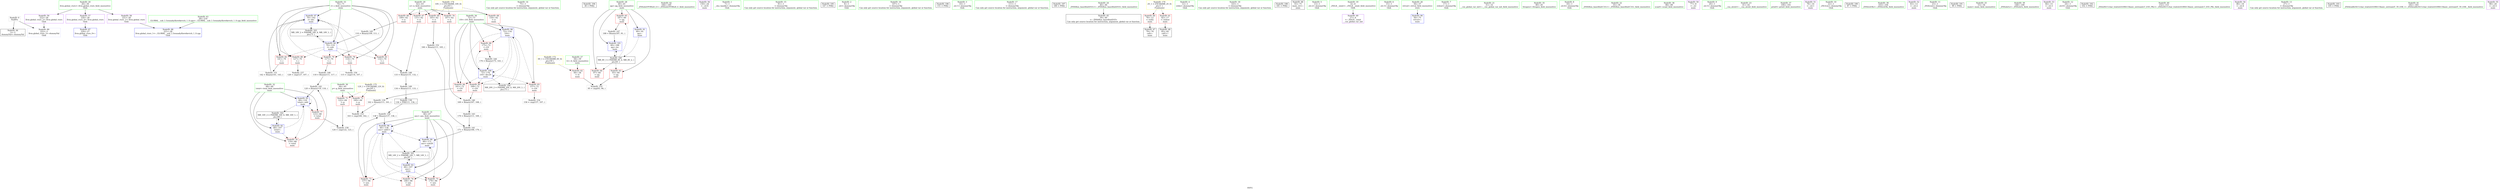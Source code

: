 digraph "SVFG" {
	label="SVFG";

	Node0x56069697b080 [shape=record,color=grey,label="{NodeID: 0\nNullPtr}"];
	Node0x56069697b080 -> Node0x5606969918c0[style=solid];
	Node0x56069697b080 -> Node0x560696994ec0[style=solid];
	Node0x560696991d30 [shape=record,color=blue,label="{NodeID: 97\n70\<--142\ni\<--dec\nmain\n}"];
	Node0x560696991d30 -> Node0x560696994570[style=dashed];
	Node0x560696991d30 -> Node0x560696994640[style=dashed];
	Node0x560696991d30 -> Node0x560696994710[style=dashed];
	Node0x560696991d30 -> Node0x5606969947e0[style=dashed];
	Node0x560696991d30 -> Node0x5606969948b0[style=dashed];
	Node0x560696991d30 -> Node0x560696991d30[style=dashed];
	Node0x560696991d30 -> Node0x56069699ffd0[style=dashed];
	Node0x56069698fea0 [shape=record,color=green,label="{NodeID: 14\n75\<--1\n\<--dummyObj\nCan only get source location for instruction, argument, global var or function.}"];
	Node0x5606969956d0 [shape=record,color=black,label="{NodeID: 194\n38 = PHI()\n}"];
	Node0x560696990a10 [shape=record,color=green,label="{NodeID: 28\n60\<--61\nqq\<--qq_field_insensitive\nmain\n}"];
	Node0x560696990a10 -> Node0x560696993940[style=solid];
	Node0x560696990a10 -> Node0x560696993a10[style=solid];
	Node0x560696990a10 -> Node0x560696993ae0[style=solid];
	Node0x560696990a10 -> Node0x560696995090[style=solid];
	Node0x560696990a10 -> Node0x560696992070[style=solid];
	Node0x5606969916c0 [shape=record,color=green,label="{NodeID: 42\n184\<--185\n_ZNSolsEPFRSoS_E\<--_ZNSolsEPFRSoS_E_field_insensitive\n}"];
	Node0x5606969929d0 [shape=record,color=grey,label="{NodeID: 139\n162 = Binary(111, 161, )\n}"];
	Node0x5606969929d0 -> Node0x560696999e70[style=solid];
	Node0x560696993300 [shape=record,color=purple,label="{NodeID: 56\n150\<--24\n\<--.str.6\nmain\n}"];
	Node0x560696999e70 [shape=record,color=grey,label="{NodeID: 153\n163 = cmp(160, 162, )\n}"];
	Node0x560696993ef0 [shape=record,color=red,label="{NodeID: 70\n167\<--62\n\<--n\nmain\n}"];
	Node0x560696993ef0 -> Node0x560696992b50[style=solid];
	Node0x560696994a50 [shape=record,color=red,label="{NodeID: 84\n161\<--72\n\<--i16\nmain\n}"];
	Node0x560696994a50 -> Node0x5606969929d0[style=solid];
	Node0x56069697b890 [shape=record,color=green,label="{NodeID: 1\n7\<--1\n__dso_handle\<--dummyObj\nGlob }"];
	Node0x560696991e00 [shape=record,color=blue,label="{NodeID: 98\n72\<--154\ni16\<--\nmain\n}"];
	Node0x560696991e00 -> Node0x560696994980[style=dashed];
	Node0x560696991e00 -> Node0x560696994a50[style=dashed];
	Node0x560696991e00 -> Node0x560696994b20[style=dashed];
	Node0x560696991e00 -> Node0x560696994bf0[style=dashed];
	Node0x560696991e00 -> Node0x560696991fa0[style=dashed];
	Node0x560696991e00 -> Node0x5606969a04d0[style=dashed];
	Node0x56069698ff30 [shape=record,color=green,label="{NodeID: 15\n91\<--1\n\<--dummyObj\nCan only get source location for instruction, argument, global var or function.}"];
	Node0x5606969957a0 [shape=record,color=black,label="{NodeID: 195\n147 = PHI()\n}"];
	Node0x560696990ae0 [shape=record,color=green,label="{NodeID: 29\n62\<--63\nn\<--n_field_insensitive\nmain\n}"];
	Node0x560696990ae0 -> Node0x560696993bb0[style=solid];
	Node0x560696990ae0 -> Node0x560696993c80[style=solid];
	Node0x560696990ae0 -> Node0x560696993d50[style=solid];
	Node0x560696990ae0 -> Node0x560696993e20[style=solid];
	Node0x560696990ae0 -> Node0x560696993ef0[style=solid];
	Node0x5606969917c0 [shape=record,color=green,label="{NodeID: 43\n28\<--216\n_GLOBAL__sub_I_Gennady.Korotkevich_1_0.cpp\<--_GLOBAL__sub_I_Gennady.Korotkevich_1_0.cpp_field_insensitive\n}"];
	Node0x5606969917c0 -> Node0x560696994dc0[style=solid];
	Node0x560696992b50 [shape=record,color=grey,label="{NodeID: 140\n169 = Binary(167, 168, )\n}"];
	Node0x560696992b50 -> Node0x560696998f70[style=solid];
	Node0x5606969933d0 [shape=record,color=purple,label="{NodeID: 57\n220\<--26\nllvm.global_ctors_0\<--llvm.global_ctors\nGlob }"];
	Node0x5606969933d0 -> Node0x560696994cc0[style=solid];
	Node0x560696999ff0 [shape=record,color=grey,label="{NodeID: 154\n158 = cmp(157, 107, )\n}"];
	Node0x560696993fc0 [shape=record,color=red,label="{NodeID: 71\n122\<--64\n\<--p\nmain\n}"];
	Node0x560696993fc0 -> Node0x56069699a5f0[style=solid];
	Node0x560696994b20 [shape=record,color=red,label="{NodeID: 85\n168\<--72\n\<--i16\nmain\n}"];
	Node0x560696994b20 -> Node0x560696992b50[style=solid];
	Node0x56069697a190 [shape=record,color=green,label="{NodeID: 2\n8\<--1\n.str\<--dummyObj\nGlob }"];
	Node0x560696991ed0 [shape=record,color=blue,label="{NodeID: 99\n66\<--171\nans\<--sub26\nmain\n}"];
	Node0x560696991ed0 -> Node0x560696994300[style=dashed];
	Node0x560696991ed0 -> Node0x56069699f5d0[style=dashed];
	Node0x56069698ffc0 [shape=record,color=green,label="{NodeID: 16\n107\<--1\n\<--dummyObj\nCan only get source location for instruction, argument, global var or function.}"];
	Node0x560696995900 [shape=record,color=black,label="{NodeID: 196\n151 = PHI()\n}"];
	Node0x560696990bb0 [shape=record,color=green,label="{NodeID: 30\n64\<--65\np\<--p_field_insensitive\nmain\n}"];
	Node0x560696990bb0 -> Node0x560696993fc0[style=solid];
	Node0x560696990bb0 -> Node0x560696994090[style=solid];
	Node0x5606969918c0 [shape=record,color=black,label="{NodeID: 44\n2\<--3\ndummyVal\<--dummyVal\n}"];
	Node0x560696998c70 [shape=record,color=grey,label="{NodeID: 141\n171 = Binary(166, 170, )\n}"];
	Node0x560696998c70 -> Node0x560696991ed0[style=solid];
	Node0x5606969934d0 [shape=record,color=purple,label="{NodeID: 58\n221\<--26\nllvm.global_ctors_1\<--llvm.global_ctors\nGlob }"];
	Node0x5606969934d0 -> Node0x560696994dc0[style=solid];
	Node0x56069699a170 [shape=record,color=grey,label="{NodeID: 155\n95 = cmp(93, 94, )\n}"];
	Node0x560696994090 [shape=record,color=red,label="{NodeID: 72\n160\<--64\n\<--p\nmain\n}"];
	Node0x560696994090 -> Node0x560696999e70[style=solid];
	Node0x560696994bf0 [shape=record,color=red,label="{NodeID: 86\n175\<--72\n\<--i16\nmain\n}"];
	Node0x560696994bf0 -> Node0x5606969990f0[style=solid];
	Node0x56069697b360 [shape=record,color=green,label="{NodeID: 3\n10\<--1\n.str.1\<--dummyObj\nGlob }"];
	Node0x560696991fa0 [shape=record,color=blue,label="{NodeID: 100\n72\<--176\ni16\<--dec29\nmain\n}"];
	Node0x560696991fa0 -> Node0x560696994980[style=dashed];
	Node0x560696991fa0 -> Node0x560696994a50[style=dashed];
	Node0x560696991fa0 -> Node0x560696994b20[style=dashed];
	Node0x560696991fa0 -> Node0x560696994bf0[style=dashed];
	Node0x560696991fa0 -> Node0x560696991fa0[style=dashed];
	Node0x560696991fa0 -> Node0x5606969a04d0[style=dashed];
	Node0x560696990050 [shape=record,color=green,label="{NodeID: 17\n111\<--1\n\<--dummyObj\nCan only get source location for instruction, argument, global var or function.}"];
	Node0x5606969959d0 [shape=record,color=black,label="{NodeID: 197\n180 = PHI()\n}"];
	Node0x560696990c80 [shape=record,color=green,label="{NodeID: 31\n66\<--67\nans\<--ans_field_insensitive\nmain\n}"];
	Node0x560696990c80 -> Node0x560696994160[style=solid];
	Node0x560696990c80 -> Node0x560696994230[style=solid];
	Node0x560696990c80 -> Node0x560696994300[style=solid];
	Node0x560696990c80 -> Node0x560696995230[style=solid];
	Node0x560696990c80 -> Node0x560696991c60[style=solid];
	Node0x560696990c80 -> Node0x560696991ed0[style=solid];
	Node0x5606969919c0 [shape=record,color=black,label="{NodeID: 45\n39\<--40\n\<--_ZNSt8ios_base4InitD1Ev\nCan only get source location for instruction, argument, global var or function.}"];
	Node0x560696998df0 [shape=record,color=grey,label="{NodeID: 142\n120 = Binary(119, 118, )\n}"];
	Node0x560696998df0 -> Node0x5606969953d0[style=solid];
	Node0x5606969935d0 [shape=record,color=purple,label="{NodeID: 59\n222\<--26\nllvm.global_ctors_2\<--llvm.global_ctors\nGlob }"];
	Node0x5606969935d0 -> Node0x560696994ec0[style=solid];
	Node0x56069699a2f0 [shape=record,color=grey,label="{NodeID: 156\n115 = cmp(114, 107, )\n}"];
	Node0x560696994160 [shape=record,color=red,label="{NodeID: 73\n137\<--66\n\<--ans\nmain\n}"];
	Node0x560696994160 -> Node0x5606969999f0[style=solid];
	Node0x5606969a22d0 [shape=record,color=yellow,style=double,label="{NodeID: 170\n2V_1 = ENCHI(MR_2V_0)\npts\{1 \}\nFun[main]}"];
	Node0x5606969a22d0 -> Node0x5606969936d0[style=dashed];
	Node0x5606969a22d0 -> Node0x5606969937a0[style=dashed];
	Node0x560696994cc0 [shape=record,color=blue,label="{NodeID: 87\n220\<--27\nllvm.global_ctors_0\<--\nGlob }"];
	Node0x56069697b4d0 [shape=record,color=green,label="{NodeID: 4\n12\<--1\nstdin\<--dummyObj\nGlob }"];
	Node0x560696992070 [shape=record,color=blue,label="{NodeID: 101\n60\<--188\nqq\<--inc\nmain\n}"];
	Node0x560696992070 -> Node0x56069699f0d0[style=dashed];
	Node0x5606969900e0 [shape=record,color=green,label="{NodeID: 18\n143\<--1\n\<--dummyObj\nCan only get source location for instruction, argument, global var or function.}"];
	Node0x560696995b00 [shape=record,color=black,label="{NodeID: 198\n181 = PHI()\n}"];
	Node0x560696990d50 [shape=record,color=green,label="{NodeID: 32\n68\<--69\ntotal\<--total_field_insensitive\nmain\n}"];
	Node0x560696990d50 -> Node0x5606969943d0[style=solid];
	Node0x560696990d50 -> Node0x5606969944a0[style=solid];
	Node0x560696990d50 -> Node0x560696995160[style=solid];
	Node0x560696990d50 -> Node0x5606969953d0[style=solid];
	Node0x560696991ac0 [shape=record,color=black,label="{NodeID: 46\n55\<--75\nmain_ret\<--\nmain\n}"];
	Node0x560696998f70 [shape=record,color=grey,label="{NodeID: 143\n170 = Binary(111, 169, )\n}"];
	Node0x560696998f70 -> Node0x560696998c70[style=solid];
	Node0x5606969936d0 [shape=record,color=red,label="{NodeID: 60\n76\<--12\n\<--stdin\nmain\n}"];
	Node0x5606969936d0 -> Node0x560696991b90[style=solid];
	Node0x56069699a470 [shape=record,color=grey,label="{NodeID: 157\n128 = cmp(127, 107, )\n}"];
	Node0x560696994230 [shape=record,color=red,label="{NodeID: 74\n146\<--66\n\<--ans\nmain\n}"];
	Node0x560696994dc0 [shape=record,color=blue,label="{NodeID: 88\n221\<--28\nllvm.global_ctors_1\<--_GLOBAL__sub_I_Gennady.Korotkevich_1_0.cpp\nGlob }"];
	Node0x56069697b560 [shape=record,color=green,label="{NodeID: 5\n13\<--1\n.str.2\<--dummyObj\nGlob }"];
	Node0x560696990170 [shape=record,color=green,label="{NodeID: 19\n4\<--6\n_ZStL8__ioinit\<--_ZStL8__ioinit_field_insensitive\nGlob }"];
	Node0x560696990170 -> Node0x560696992d50[style=solid];
	Node0x560696990e20 [shape=record,color=green,label="{NodeID: 33\n70\<--71\ni\<--i_field_insensitive\nmain\n}"];
	Node0x560696990e20 -> Node0x560696994570[style=solid];
	Node0x560696990e20 -> Node0x560696994640[style=solid];
	Node0x560696990e20 -> Node0x560696994710[style=solid];
	Node0x560696990e20 -> Node0x5606969947e0[style=solid];
	Node0x560696990e20 -> Node0x5606969948b0[style=solid];
	Node0x560696990e20 -> Node0x560696995300[style=solid];
	Node0x560696990e20 -> Node0x560696991d30[style=solid];
	Node0x560696991b90 [shape=record,color=black,label="{NodeID: 47\n79\<--76\ncall\<--\nmain\n}"];
	Node0x5606969990f0 [shape=record,color=grey,label="{NodeID: 144\n176 = Binary(175, 143, )\n}"];
	Node0x5606969990f0 -> Node0x560696991fa0[style=solid];
	Node0x5606969937a0 [shape=record,color=red,label="{NodeID: 61\n82\<--17\n\<--stdout\nmain\n}"];
	Node0x5606969937a0 -> Node0x560696992c80[style=solid];
	Node0x56069699a5f0 [shape=record,color=grey,label="{NodeID: 158\n124 = cmp(122, 123, )\n}"];
	Node0x560696994300 [shape=record,color=red,label="{NodeID: 75\n179\<--66\n\<--ans\nmain\n}"];
	Node0x5606969a2ed0 [shape=record,color=yellow,style=double,label="{NodeID: 172\n6V_1 = ENCHI(MR_6V_0)\npts\{59 \}\nFun[main]}"];
	Node0x5606969a2ed0 -> Node0x560696993870[style=dashed];
	Node0x560696994ec0 [shape=record,color=blue, style = dotted,label="{NodeID: 89\n222\<--3\nllvm.global_ctors_2\<--dummyVal\nGlob }"];
	Node0x56069697bd90 [shape=record,color=green,label="{NodeID: 6\n15\<--1\n.str.3\<--dummyObj\nGlob }"];
	Node0x560696990270 [shape=record,color=green,label="{NodeID: 20\n26\<--30\nllvm.global_ctors\<--llvm.global_ctors_field_insensitive\nGlob }"];
	Node0x560696990270 -> Node0x5606969933d0[style=solid];
	Node0x560696990270 -> Node0x5606969934d0[style=solid];
	Node0x560696990270 -> Node0x5606969935d0[style=solid];
	Node0x560696990ef0 [shape=record,color=green,label="{NodeID: 34\n72\<--73\ni16\<--i16_field_insensitive\nmain\n}"];
	Node0x560696990ef0 -> Node0x560696994980[style=solid];
	Node0x560696990ef0 -> Node0x560696994a50[style=solid];
	Node0x560696990ef0 -> Node0x560696994b20[style=solid];
	Node0x560696990ef0 -> Node0x560696994bf0[style=solid];
	Node0x560696990ef0 -> Node0x560696991e00[style=solid];
	Node0x560696990ef0 -> Node0x560696991fa0[style=solid];
	Node0x560696992c80 [shape=record,color=black,label="{NodeID: 48\n85\<--82\ncall1\<--\nmain\n}"];
	Node0x560696999270 [shape=record,color=grey,label="{NodeID: 145\n110 = Binary(109, 111, )\n}"];
	Node0x560696999270 -> Node0x560696995300[style=solid];
	Node0x560696993870 [shape=record,color=red,label="{NodeID: 62\n94\<--58\n\<--tt\nmain\n}"];
	Node0x560696993870 -> Node0x56069699a170[style=solid];
	Node0x5606969943d0 [shape=record,color=red,label="{NodeID: 76\n119\<--68\n\<--total\nmain\n}"];
	Node0x5606969943d0 -> Node0x560696998df0[style=solid];
	Node0x560696994fc0 [shape=record,color=blue,label="{NodeID: 90\n56\<--75\nretval\<--\nmain\n}"];
	Node0x56069697be20 [shape=record,color=green,label="{NodeID: 7\n17\<--1\nstdout\<--dummyObj\nGlob }"];
	Node0x560696990370 [shape=record,color=green,label="{NodeID: 21\n31\<--32\n__cxx_global_var_init\<--__cxx_global_var_init_field_insensitive\n}"];
	Node0x560696990fc0 [shape=record,color=green,label="{NodeID: 35\n80\<--81\nfreopen\<--freopen_field_insensitive\n}"];
	Node0x560696992d50 [shape=record,color=purple,label="{NodeID: 49\n37\<--4\n\<--_ZStL8__ioinit\n__cxx_global_var_init\n}"];
	Node0x5606969993f0 [shape=record,color=grey,label="{NodeID: 146\n118 = Binary(111, 117, )\n}"];
	Node0x5606969993f0 -> Node0x560696998df0[style=solid];
	Node0x560696993940 [shape=record,color=red,label="{NodeID: 63\n93\<--60\n\<--qq\nmain\n}"];
	Node0x560696993940 -> Node0x56069699a170[style=solid];
	Node0x56069699f0d0 [shape=record,color=black,label="{NodeID: 160\nMR_8V_3 = PHI(MR_8V_4, MR_8V_2, )\npts\{61 \}\n}"];
	Node0x56069699f0d0 -> Node0x560696993940[style=dashed];
	Node0x56069699f0d0 -> Node0x560696993a10[style=dashed];
	Node0x56069699f0d0 -> Node0x560696993ae0[style=dashed];
	Node0x56069699f0d0 -> Node0x560696992070[style=dashed];
	Node0x5606969944a0 [shape=record,color=red,label="{NodeID: 77\n123\<--68\n\<--total\nmain\n}"];
	Node0x5606969944a0 -> Node0x56069699a5f0[style=solid];
	Node0x5606969a3090 [shape=record,color=yellow,style=double,label="{NodeID: 174\n10V_1 = ENCHI(MR_10V_0)\npts\{63 \}\nFun[main]}"];
	Node0x5606969a3090 -> Node0x560696993bb0[style=dashed];
	Node0x5606969a3090 -> Node0x560696993c80[style=dashed];
	Node0x5606969a3090 -> Node0x560696993d50[style=dashed];
	Node0x5606969a3090 -> Node0x560696993e20[style=dashed];
	Node0x5606969a3090 -> Node0x560696993ef0[style=dashed];
	Node0x560696995090 [shape=record,color=blue,label="{NodeID: 91\n60\<--91\nqq\<--\nmain\n}"];
	Node0x560696995090 -> Node0x56069699f0d0[style=dashed];
	Node0x56069697beb0 [shape=record,color=green,label="{NodeID: 8\n18\<--1\n.str.4\<--dummyObj\nGlob }"];
	Node0x560696990470 [shape=record,color=green,label="{NodeID: 22\n35\<--36\n_ZNSt8ios_base4InitC1Ev\<--_ZNSt8ios_base4InitC1Ev_field_insensitive\n}"];
	Node0x5606969910c0 [shape=record,color=green,label="{NodeID: 36\n88\<--89\nscanf\<--scanf_field_insensitive\n}"];
	Node0x560696992e20 [shape=record,color=purple,label="{NodeID: 50\n77\<--8\n\<--.str\nmain\n}"];
	Node0x560696999570 [shape=record,color=grey,label="{NodeID: 147\n188 = Binary(187, 91, )\n}"];
	Node0x560696999570 -> Node0x560696992070[style=solid];
	Node0x560696993a10 [shape=record,color=red,label="{NodeID: 64\n97\<--60\n\<--qq\nmain\n}"];
	Node0x56069699f5d0 [shape=record,color=black,label="{NodeID: 161\nMR_14V_2 = PHI(MR_14V_7, MR_14V_1, )\npts\{67 \}\n}"];
	Node0x56069699f5d0 -> Node0x560696995230[style=dashed];
	Node0x560696994570 [shape=record,color=red,label="{NodeID: 78\n114\<--70\n\<--i\nmain\n}"];
	Node0x560696994570 -> Node0x56069699a2f0[style=solid];
	Node0x5606969a3170 [shape=record,color=yellow,style=double,label="{NodeID: 175\n12V_1 = ENCHI(MR_12V_0)\npts\{65 \}\nFun[main]}"];
	Node0x5606969a3170 -> Node0x560696993fc0[style=dashed];
	Node0x5606969a3170 -> Node0x560696994090[style=dashed];
	Node0x560696995160 [shape=record,color=blue,label="{NodeID: 92\n68\<--107\ntotal\<--\nmain\n}"];
	Node0x560696995160 -> Node0x5606969943d0[style=dashed];
	Node0x560696995160 -> Node0x5606969953d0[style=dashed];
	Node0x560696995160 -> Node0x56069699fad0[style=dashed];
	Node0x56069697c660 [shape=record,color=green,label="{NodeID: 9\n20\<--1\n.str.5\<--dummyObj\nGlob }"];
	Node0x560696990570 [shape=record,color=green,label="{NodeID: 23\n41\<--42\n__cxa_atexit\<--__cxa_atexit_field_insensitive\n}"];
	Node0x5606969911c0 [shape=record,color=green,label="{NodeID: 37\n100\<--101\nprintf\<--printf_field_insensitive\n}"];
	Node0x560696992ef0 [shape=record,color=purple,label="{NodeID: 51\n78\<--10\n\<--.str.1\nmain\n}"];
	Node0x5606969996f0 [shape=record,color=grey,label="{NodeID: 148\n133 = Binary(131, 132, )\n}"];
	Node0x5606969996f0 -> Node0x560696999870[style=solid];
	Node0x560696993ae0 [shape=record,color=red,label="{NodeID: 65\n187\<--60\n\<--qq\nmain\n}"];
	Node0x560696993ae0 -> Node0x560696999570[style=solid];
	Node0x56069699fad0 [shape=record,color=black,label="{NodeID: 162\nMR_16V_2 = PHI(MR_16V_6, MR_16V_1, )\npts\{69 \}\n}"];
	Node0x56069699fad0 -> Node0x560696995160[style=dashed];
	Node0x560696994640 [shape=record,color=red,label="{NodeID: 79\n117\<--70\n\<--i\nmain\n}"];
	Node0x560696994640 -> Node0x5606969993f0[style=solid];
	Node0x560696995230 [shape=record,color=blue,label="{NodeID: 93\n66\<--107\nans\<--\nmain\n}"];
	Node0x560696995230 -> Node0x560696994160[style=dashed];
	Node0x560696995230 -> Node0x560696994230[style=dashed];
	Node0x560696995230 -> Node0x560696994300[style=dashed];
	Node0x560696995230 -> Node0x560696991c60[style=dashed];
	Node0x560696995230 -> Node0x560696991ed0[style=dashed];
	Node0x560696995230 -> Node0x56069699f5d0[style=dashed];
	Node0x56069697c730 [shape=record,color=green,label="{NodeID: 10\n22\<--1\n_ZSt3cin\<--dummyObj\nGlob }"];
	Node0x5606969aa340 [shape=record,color=black,label="{NodeID: 190\n87 = PHI()\n}"];
	Node0x560696990670 [shape=record,color=green,label="{NodeID: 24\n40\<--46\n_ZNSt8ios_base4InitD1Ev\<--_ZNSt8ios_base4InitD1Ev_field_insensitive\n}"];
	Node0x560696990670 -> Node0x5606969919c0[style=solid];
	Node0x5606969912c0 [shape=record,color=green,label="{NodeID: 38\n103\<--104\n_ZNSirsERx\<--_ZNSirsERx_field_insensitive\n}"];
	Node0x560696992fc0 [shape=record,color=purple,label="{NodeID: 52\n83\<--13\n\<--.str.2\nmain\n}"];
	Node0x560696999870 [shape=record,color=grey,label="{NodeID: 149\n134 = Binary(111, 133, )\n}"];
	Node0x560696999870 -> Node0x560696786650[style=solid];
	Node0x560696993bb0 [shape=record,color=red,label="{NodeID: 66\n109\<--62\n\<--n\nmain\n}"];
	Node0x560696993bb0 -> Node0x560696999270[style=solid];
	Node0x56069699ffd0 [shape=record,color=black,label="{NodeID: 163\nMR_18V_2 = PHI(MR_18V_4, MR_18V_1, )\npts\{71 \}\n}"];
	Node0x56069699ffd0 -> Node0x560696995300[style=dashed];
	Node0x560696994710 [shape=record,color=red,label="{NodeID: 80\n127\<--70\n\<--i\nmain\n}"];
	Node0x560696994710 -> Node0x56069699a470[style=solid];
	Node0x560696995300 [shape=record,color=blue,label="{NodeID: 94\n70\<--110\ni\<--sub\nmain\n}"];
	Node0x560696995300 -> Node0x560696994570[style=dashed];
	Node0x560696995300 -> Node0x560696994640[style=dashed];
	Node0x560696995300 -> Node0x560696994710[style=dashed];
	Node0x560696995300 -> Node0x5606969947e0[style=dashed];
	Node0x560696995300 -> Node0x5606969948b0[style=dashed];
	Node0x560696995300 -> Node0x560696991d30[style=dashed];
	Node0x560696995300 -> Node0x56069699ffd0[style=dashed];
	Node0x56069697c800 [shape=record,color=green,label="{NodeID: 11\n23\<--1\n_ZSt4cout\<--dummyObj\nGlob }"];
	Node0x5606969aae90 [shape=record,color=black,label="{NodeID: 191\n99 = PHI()\n}"];
	Node0x560696990770 [shape=record,color=green,label="{NodeID: 25\n53\<--54\nmain\<--main_field_insensitive\n}"];
	Node0x5606969913c0 [shape=record,color=green,label="{NodeID: 39\n148\<--149\n_ZNSolsEx\<--_ZNSolsEx_field_insensitive\n}"];
	Node0x560696993090 [shape=record,color=purple,label="{NodeID: 53\n84\<--15\n\<--.str.3\nmain\n}"];
	Node0x5606969999f0 [shape=record,color=grey,label="{NodeID: 150\n138 = Binary(137, 136, )\n}"];
	Node0x5606969999f0 -> Node0x560696991c60[style=solid];
	Node0x560696993c80 [shape=record,color=red,label="{NodeID: 67\n131\<--62\n\<--n\nmain\n}"];
	Node0x560696993c80 -> Node0x5606969996f0[style=solid];
	Node0x5606969a04d0 [shape=record,color=black,label="{NodeID: 164\nMR_20V_2 = PHI(MR_20V_4, MR_20V_1, )\npts\{73 \}\n}"];
	Node0x5606969a04d0 -> Node0x560696991e00[style=dashed];
	Node0x5606969947e0 [shape=record,color=red,label="{NodeID: 81\n132\<--70\n\<--i\nmain\n}"];
	Node0x5606969947e0 -> Node0x5606969996f0[style=solid];
	Node0x5606969953d0 [shape=record,color=blue,label="{NodeID: 95\n68\<--120\ntotal\<--add\nmain\n}"];
	Node0x5606969953d0 -> Node0x5606969943d0[style=dashed];
	Node0x5606969953d0 -> Node0x5606969944a0[style=dashed];
	Node0x5606969953d0 -> Node0x5606969953d0[style=dashed];
	Node0x5606969953d0 -> Node0x56069699fad0[style=dashed];
	Node0x56069697c8d0 [shape=record,color=green,label="{NodeID: 12\n24\<--1\n.str.6\<--dummyObj\nGlob }"];
	Node0x5606969954a0 [shape=record,color=black,label="{NodeID: 192\n102 = PHI()\n}"];
	Node0x560696990870 [shape=record,color=green,label="{NodeID: 26\n56\<--57\nretval\<--retval_field_insensitive\nmain\n}"];
	Node0x560696990870 -> Node0x560696994fc0[style=solid];
	Node0x5606969914c0 [shape=record,color=green,label="{NodeID: 40\n152\<--153\n_ZStlsISt11char_traitsIcEERSt13basic_ostreamIcT_ES5_PKc\<--_ZStlsISt11char_traitsIcEERSt13basic_ostreamIcT_ES5_PKc_field_insensitive\n}"];
	Node0x560696993160 [shape=record,color=purple,label="{NodeID: 54\n86\<--18\n\<--.str.4\nmain\n}"];
	Node0x560696999b70 [shape=record,color=grey,label="{NodeID: 151\n142 = Binary(141, 143, )\n}"];
	Node0x560696999b70 -> Node0x560696991d30[style=solid];
	Node0x560696993d50 [shape=record,color=red,label="{NodeID: 68\n154\<--62\n\<--n\nmain\n}"];
	Node0x560696993d50 -> Node0x560696991e00[style=solid];
	Node0x5606969948b0 [shape=record,color=red,label="{NodeID: 82\n141\<--70\n\<--i\nmain\n}"];
	Node0x5606969948b0 -> Node0x560696999b70[style=solid];
	Node0x560696991c60 [shape=record,color=blue,label="{NodeID: 96\n66\<--138\nans\<--add13\nmain\n}"];
	Node0x560696991c60 -> Node0x560696994160[style=dashed];
	Node0x560696991c60 -> Node0x560696994230[style=dashed];
	Node0x560696991c60 -> Node0x560696994300[style=dashed];
	Node0x560696991c60 -> Node0x560696991c60[style=dashed];
	Node0x560696991c60 -> Node0x560696991ed0[style=dashed];
	Node0x560696991c60 -> Node0x56069699f5d0[style=dashed];
	Node0x56069698fe10 [shape=record,color=green,label="{NodeID: 13\n27\<--1\n\<--dummyObj\nCan only get source location for instruction, argument, global var or function.}"];
	Node0x560696995600 [shape=record,color=black,label="{NodeID: 193\n105 = PHI()\n}"];
	Node0x560696990940 [shape=record,color=green,label="{NodeID: 27\n58\<--59\ntt\<--tt_field_insensitive\nmain\n}"];
	Node0x560696990940 -> Node0x560696993870[style=solid];
	Node0x5606969915c0 [shape=record,color=green,label="{NodeID: 41\n182\<--183\n_ZSt4endlIcSt11char_traitsIcEERSt13basic_ostreamIT_T0_ES6_\<--_ZSt4endlIcSt11char_traitsIcEERSt13basic_ostreamIT_T0_ES6__field_insensitive\n}"];
	Node0x560696786650 [shape=record,color=black,label="{NodeID: 138\n136 = PHI(111, 134, )\n}"];
	Node0x560696786650 -> Node0x5606969999f0[style=solid];
	Node0x560696993230 [shape=record,color=purple,label="{NodeID: 55\n98\<--20\n\<--.str.5\nmain\n}"];
	Node0x560696999cf0 [shape=record,color=grey,label="{NodeID: 152\n166 = Binary(111, 165, )\n}"];
	Node0x560696999cf0 -> Node0x560696998c70[style=solid];
	Node0x560696993e20 [shape=record,color=red,label="{NodeID: 69\n165\<--62\n\<--n\nmain\n}"];
	Node0x560696993e20 -> Node0x560696999cf0[style=solid];
	Node0x560696994980 [shape=record,color=red,label="{NodeID: 83\n157\<--72\n\<--i16\nmain\n}"];
	Node0x560696994980 -> Node0x560696999ff0[style=solid];
}
